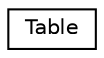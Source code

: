 digraph "Graphical Class Hierarchy"
{
  edge [fontname="Helvetica",fontsize="10",labelfontname="Helvetica",labelfontsize="10"];
  node [fontname="Helvetica",fontsize="10",shape=record];
  rankdir="LR";
  Node0 [label="Table",height=0.2,width=0.4,color="black", fillcolor="white", style="filled",URL="$de/d4a/classTable.html"];
}
